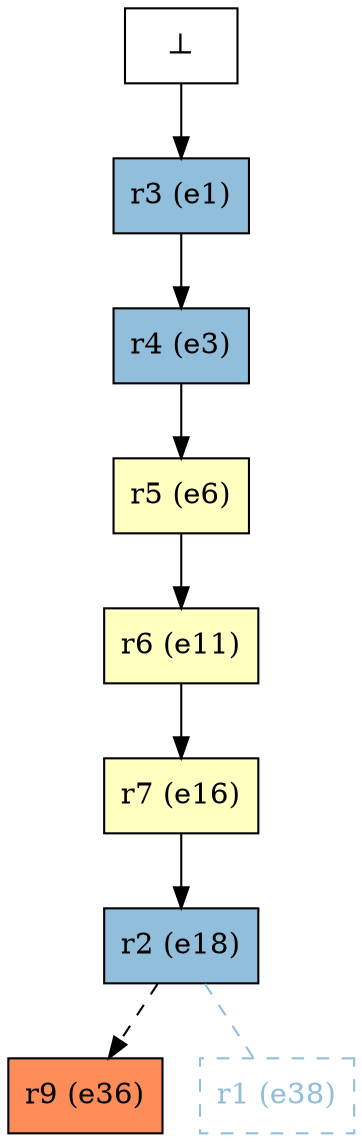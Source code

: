 digraph test {
  e0 -> e1;
  e1 -> e3;
  e3 -> e6;
  e6 -> e11;
  e11 -> e16;
  e16 -> e18;
  e18 -> e36 [style=dashed];
  e18 -> e38 [arrowhead=none color="#91bfdb" style=dashed];

  e1 [color="black" fillcolor="#91bfdb" label="r3 (e1)" shape=box style=filled];
  e3 [color="black" fillcolor="#91bfdb" label="r4 (e3)" shape=box style=filled];
  e6 [color="black" fillcolor="#ffffbf" label="r5 (e6)" shape=box style=filled];
  e11 [color="black" fillcolor="#ffffbf" label="r6 (e11)" shape=box style=filled];
  e16 [color="black" fillcolor="#ffffbf" label="r7 (e16)" shape=box style=filled];
  e18 [color="black" fillcolor="#91bfdb" label="r2 (e18)" shape=box style=filled];
  e36 [color="black" fillcolor="#fc8d59" label="r9 (e36)" shape=box style=filled];
  e38 [fillcolor="transparent" color="#91bfdb" label= <<FONT COLOR="#91bfdb">r1 (e38)</FONT>> shape=box style=dashed];
  e0 [fillcolor=white label="⊥" shape=box style=filled];
}
